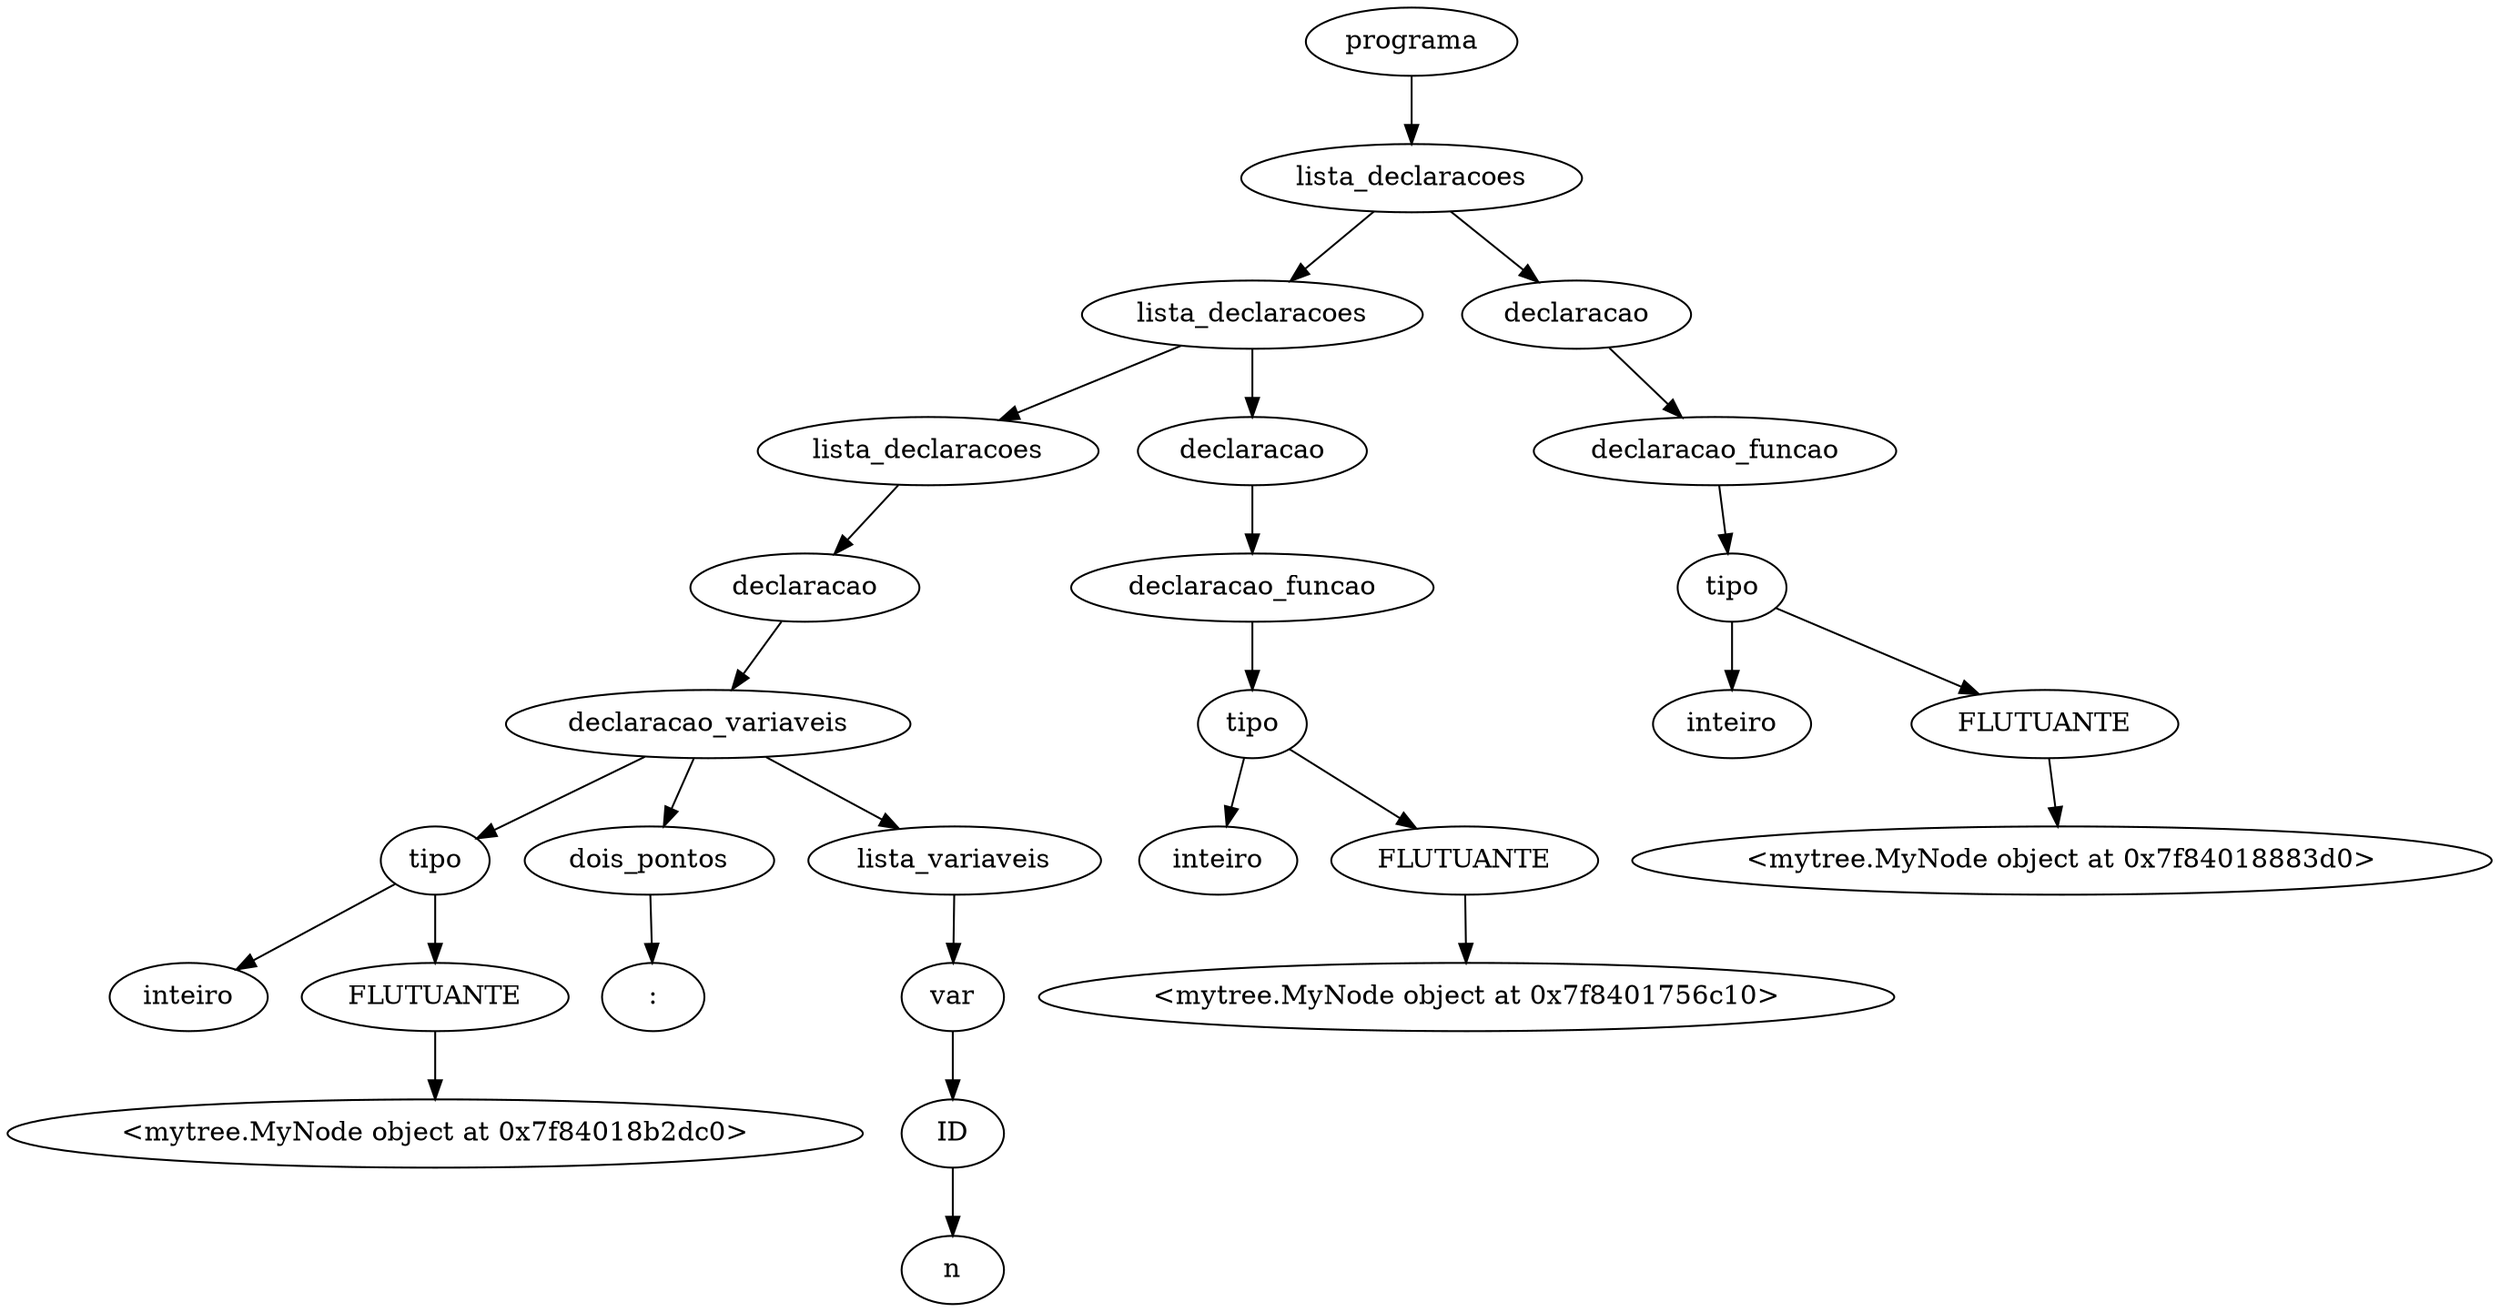digraph tree {
    "0x7f84016bd6a0" [label="programa"];
    "0x7f84016bdc70" [label="lista_declaracoes"];
    "0x7f8401756a30" [label="lista_declaracoes"];
    "0x7f84018885b0" [label="lista_declaracoes"];
    "0x7f8401a0d250" [label="declaracao"];
    "0x7f8401756c70" [label="declaracao_variaveis"];
    "0x7f84018b2a30" [label="tipo"];
    "0x7f84018b2dc0" [label="inteiro"];
    "0x7f8401756af0" [label="FLUTUANTE"];
    "0x7f8401756b20" [label="<mytree.MyNode object at 0x7f84018b2dc0>"];
    "0x7f84018b2af0" [label="dois_pontos"];
    "0x7f8401756d90" [label=":"];
    "0x7f8401756ac0" [label="lista_variaveis"];
    "0x7f8401a0d1f0" [label="var"];
    "0x7f8401899760" [label="ID"];
    "0x7f8401756a90" [label="n"];
    "0x7f84016b5d00" [label="declaracao"];
    "0x7f8401756a60" [label="declaracao_funcao"];
    "0x7f8401756c40" [label="tipo"];
    "0x7f8401756c10" [label="inteiro"];
    "0x7f8401756be0" [label="FLUTUANTE"];
    "0x7f8401756bb0" [label="<mytree.MyNode object at 0x7f8401756c10>"];
    "0x7f84016bd4c0" [label="declaracao"];
    "0x7f84016bd910" [label="declaracao_funcao"];
    "0x7f84018af2e0" [label="tipo"];
    "0x7f84018883d0" [label="inteiro"];
    "0x7f8401756d00" [label="FLUTUANTE"];
    "0x7f8401756b50" [label="<mytree.MyNode object at 0x7f84018883d0>"];
    "0x7f84016bd6a0" -> "0x7f84016bdc70";
    "0x7f84016bdc70" -> "0x7f8401756a30";
    "0x7f84016bdc70" -> "0x7f84016bd4c0";
    "0x7f8401756a30" -> "0x7f84018885b0";
    "0x7f8401756a30" -> "0x7f84016b5d00";
    "0x7f84018885b0" -> "0x7f8401a0d250";
    "0x7f8401a0d250" -> "0x7f8401756c70";
    "0x7f8401756c70" -> "0x7f84018b2a30";
    "0x7f8401756c70" -> "0x7f84018b2af0";
    "0x7f8401756c70" -> "0x7f8401756ac0";
    "0x7f84018b2a30" -> "0x7f84018b2dc0";
    "0x7f84018b2a30" -> "0x7f8401756af0";
    "0x7f8401756af0" -> "0x7f8401756b20";
    "0x7f84018b2af0" -> "0x7f8401756d90";
    "0x7f8401756ac0" -> "0x7f8401a0d1f0";
    "0x7f8401a0d1f0" -> "0x7f8401899760";
    "0x7f8401899760" -> "0x7f8401756a90";
    "0x7f84016b5d00" -> "0x7f8401756a60";
    "0x7f8401756a60" -> "0x7f8401756c40";
    "0x7f8401756c40" -> "0x7f8401756c10";
    "0x7f8401756c40" -> "0x7f8401756be0";
    "0x7f8401756be0" -> "0x7f8401756bb0";
    "0x7f84016bd4c0" -> "0x7f84016bd910";
    "0x7f84016bd910" -> "0x7f84018af2e0";
    "0x7f84018af2e0" -> "0x7f84018883d0";
    "0x7f84018af2e0" -> "0x7f8401756d00";
    "0x7f8401756d00" -> "0x7f8401756b50";
}
